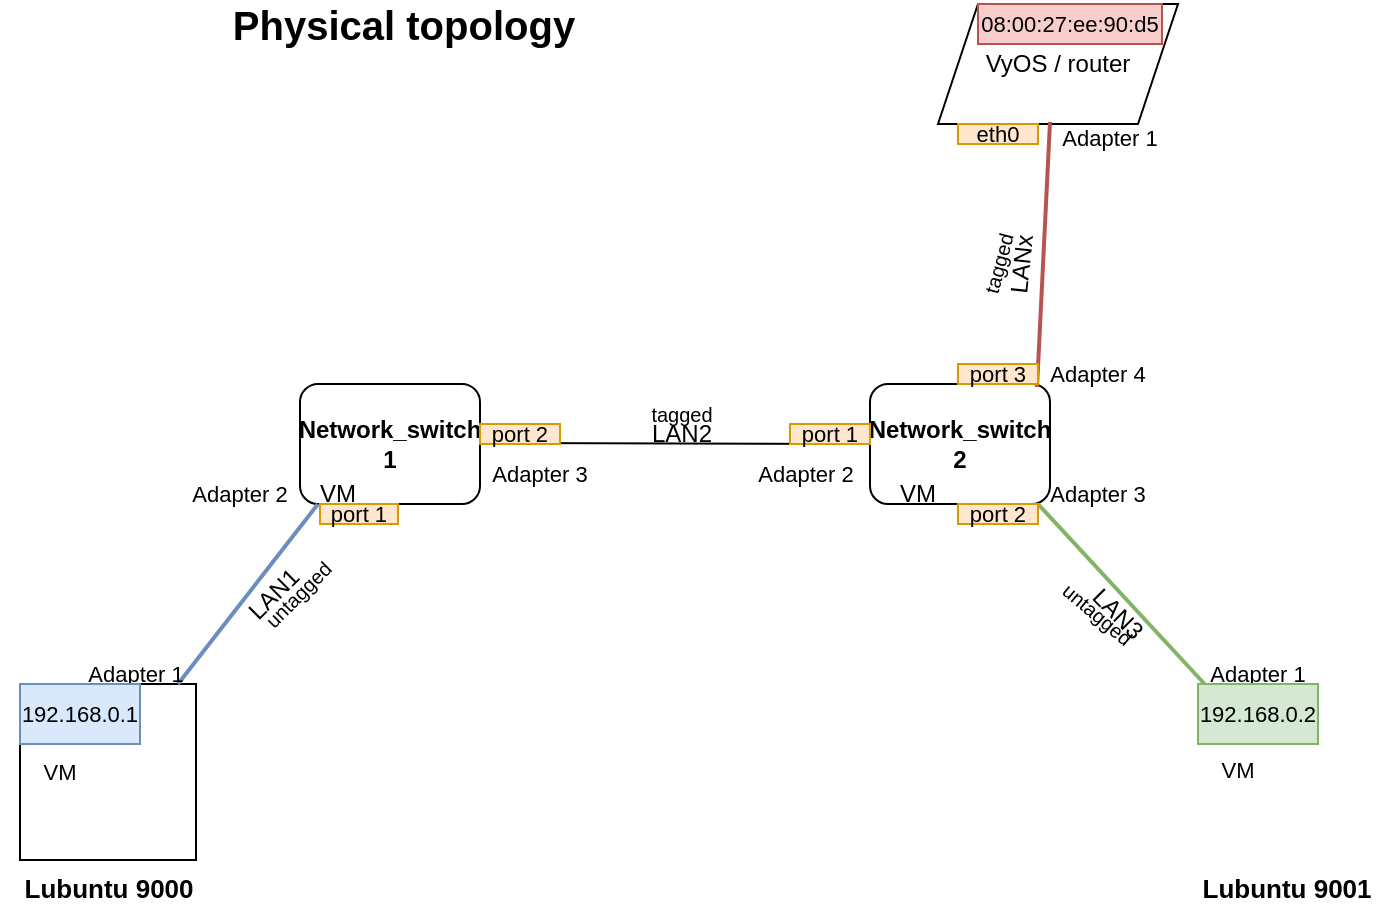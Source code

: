 <mxfile version="16.5.3" type="device"><diagram id="4Nt_yJJLfKvm1eDg9Hw0" name="Page-1"><mxGraphModel dx="723" dy="920" grid="1" gridSize="10" guides="1" tooltips="1" connect="1" arrows="1" fold="1" page="1" pageScale="1" pageWidth="827" pageHeight="1169" math="0" shadow="0"><root><mxCell id="0"/><mxCell id="1" parent="0"/><mxCell id="U81fKq_Kq8_fleih-5JK-2" value="&lt;b&gt;Network_switch 1&lt;/b&gt;" style="rounded=1;whiteSpace=wrap;html=1;" parent="1" vertex="1"><mxGeometry x="241" y="280" width="90" height="60" as="geometry"/></mxCell><mxCell id="U81fKq_Kq8_fleih-5JK-3" value="" style="endArrow=none;html=1;rounded=0;entryX=0;entryY=0.5;entryDx=0;entryDy=0;" parent="1" target="U81fKq_Kq8_fleih-5JK-12" edge="1"><mxGeometry width="50" height="50" relative="1" as="geometry"><mxPoint x="331" y="309.5" as="sourcePoint"/><mxPoint x="421" y="309.5" as="targetPoint"/></mxGeometry></mxCell><mxCell id="U81fKq_Kq8_fleih-5JK-7" value="Adapter 2" style="text;html=1;strokeColor=none;fillColor=none;align=center;verticalAlign=middle;whiteSpace=wrap;rounded=0;fontSize=11;" parent="1" vertex="1"><mxGeometry x="181" y="320" width="60" height="30" as="geometry"/></mxCell><mxCell id="U81fKq_Kq8_fleih-5JK-8" value="Adapter 3" style="text;html=1;strokeColor=none;fillColor=none;align=center;verticalAlign=middle;whiteSpace=wrap;rounded=0;fontSize=11;" parent="1" vertex="1"><mxGeometry x="331" y="310" width="60" height="30" as="geometry"/></mxCell><mxCell id="U81fKq_Kq8_fleih-5JK-11" value="Lubuntu 9000" style="shape=image;html=1;verticalAlign=top;verticalLabelPosition=bottom;labelBackgroundColor=#ffffff;imageAspect=0;aspect=fixed;image=https://cdn1.iconfinder.com/data/icons/100-basic-for-user-interface/32/29-Screen-128.png;fontStyle=1;fontSize=13;imageBorder=default;imageBackground=default;" parent="1" vertex="1"><mxGeometry x="101" y="430" width="88" height="88" as="geometry"/></mxCell><mxCell id="U81fKq_Kq8_fleih-5JK-12" value="&lt;b style=&quot;font-size: 12px;&quot;&gt;Network_switch 2&lt;/b&gt;" style="rounded=1;whiteSpace=wrap;html=1;fontSize=12;" parent="1" vertex="1"><mxGeometry x="526" y="280" width="90" height="60" as="geometry"/></mxCell><mxCell id="U81fKq_Kq8_fleih-5JK-13" value="" style="endArrow=none;html=1;rounded=0;fillColor=#d5e8d4;strokeColor=#82b366;strokeWidth=2;" parent="1" target="U81fKq_Kq8_fleih-5JK-31" edge="1"><mxGeometry width="50" height="50" relative="1" as="geometry"><mxPoint x="610" y="340" as="sourcePoint"/><mxPoint x="680" y="440" as="targetPoint"/></mxGeometry></mxCell><mxCell id="U81fKq_Kq8_fleih-5JK-17" value="Adapter 2" style="text;html=1;strokeColor=none;fillColor=none;align=center;verticalAlign=middle;whiteSpace=wrap;rounded=0;fontSize=11;" parent="1" vertex="1"><mxGeometry x="462" y="310" width="64" height="30" as="geometry"/></mxCell><mxCell id="U81fKq_Kq8_fleih-5JK-18" value="Adapter 3" style="text;html=1;strokeColor=none;fillColor=none;align=center;verticalAlign=middle;whiteSpace=wrap;rounded=0;fontSize=11;" parent="1" vertex="1"><mxGeometry x="610" y="320" width="60" height="30" as="geometry"/></mxCell><mxCell id="U81fKq_Kq8_fleih-5JK-19" value="VM" style="text;html=1;strokeColor=none;fillColor=none;align=center;verticalAlign=middle;whiteSpace=wrap;rounded=0;" parent="1" vertex="1"><mxGeometry x="230" y="320" width="60" height="30" as="geometry"/></mxCell><mxCell id="U81fKq_Kq8_fleih-5JK-20" value="VM" style="text;html=1;strokeColor=none;fillColor=none;align=center;verticalAlign=middle;whiteSpace=wrap;rounded=0;" parent="1" vertex="1"><mxGeometry x="520" y="320" width="60" height="30" as="geometry"/></mxCell><mxCell id="U81fKq_Kq8_fleih-5JK-21" value="LAN2" style="text;html=1;strokeColor=none;fillColor=none;align=center;verticalAlign=middle;whiteSpace=wrap;rounded=0;" parent="1" vertex="1"><mxGeometry x="402" y="290" width="60" height="30" as="geometry"/></mxCell><mxCell id="U81fKq_Kq8_fleih-5JK-24" value="" style="endArrow=none;html=1;rounded=0;fontSize=11;fillColor=#dae8fc;strokeColor=#6c8ebf;strokeWidth=2;" parent="1" edge="1"><mxGeometry width="50" height="50" relative="1" as="geometry"><mxPoint x="180" y="430" as="sourcePoint"/><mxPoint x="250" y="340" as="targetPoint"/></mxGeometry></mxCell><mxCell id="U81fKq_Kq8_fleih-5JK-25" value="Adapter 1" style="text;html=1;strokeColor=none;fillColor=none;align=center;verticalAlign=middle;whiteSpace=wrap;rounded=0;fontSize=11;" parent="1" vertex="1"><mxGeometry x="129" y="410" width="60" height="30" as="geometry"/></mxCell><mxCell id="U81fKq_Kq8_fleih-5JK-26" value="VM" style="text;html=1;strokeColor=none;fillColor=none;align=center;verticalAlign=middle;whiteSpace=wrap;rounded=0;fontSize=11;" parent="1" vertex="1"><mxGeometry x="91" y="459" width="60" height="30" as="geometry"/></mxCell><mxCell id="U81fKq_Kq8_fleih-5JK-27" value="LAN1" style="text;html=1;strokeColor=none;fillColor=none;align=center;verticalAlign=middle;whiteSpace=wrap;rounded=0;fontSize=12;rotation=-45;" parent="1" vertex="1"><mxGeometry x="198" y="370" width="60" height="30" as="geometry"/></mxCell><mxCell id="U81fKq_Kq8_fleih-5JK-31" value="Lubuntu 9001" style="shape=image;html=1;verticalAlign=top;verticalLabelPosition=bottom;labelBackgroundColor=#ffffff;imageAspect=0;aspect=fixed;image=https://cdn1.iconfinder.com/data/icons/100-basic-for-user-interface/32/29-Screen-128.png;fontStyle=1;fontSize=13;imageBackground=default;" parent="1" vertex="1"><mxGeometry x="690" y="430" width="88" height="88" as="geometry"/></mxCell><mxCell id="U81fKq_Kq8_fleih-5JK-32" value="Adapter 1" style="text;html=1;strokeColor=none;fillColor=none;align=center;verticalAlign=middle;whiteSpace=wrap;rounded=0;fontSize=11;" parent="1" vertex="1"><mxGeometry x="690" y="410" width="60" height="30" as="geometry"/></mxCell><mxCell id="U81fKq_Kq8_fleih-5JK-33" value="VM" style="text;html=1;strokeColor=none;fillColor=none;align=center;verticalAlign=middle;whiteSpace=wrap;rounded=0;fontSize=11;" parent="1" vertex="1"><mxGeometry x="680" y="458" width="60" height="30" as="geometry"/></mxCell><mxCell id="U81fKq_Kq8_fleih-5JK-34" value="LAN3" style="text;html=1;strokeColor=none;fillColor=none;align=center;verticalAlign=middle;whiteSpace=wrap;rounded=0;fontSize=12;rotation=45;" parent="1" vertex="1"><mxGeometry x="620" y="380" width="60" height="30" as="geometry"/></mxCell><mxCell id="U81fKq_Kq8_fleih-5JK-37" value="port 1" style="text;html=1;strokeColor=#d79b00;fillColor=#ffe6cc;align=center;verticalAlign=middle;whiteSpace=wrap;rounded=0;fontSize=11;" parent="1" vertex="1"><mxGeometry x="251" y="340" width="39" height="10" as="geometry"/></mxCell><mxCell id="U81fKq_Kq8_fleih-5JK-38" value="port 2" style="text;html=1;strokeColor=#d79b00;fillColor=#ffe6cc;align=center;verticalAlign=middle;whiteSpace=wrap;rounded=0;fontSize=11;" parent="1" vertex="1"><mxGeometry x="331" y="300" width="40" height="10" as="geometry"/></mxCell><mxCell id="U81fKq_Kq8_fleih-5JK-39" value="port 1" style="text;html=1;strokeColor=#d79b00;fillColor=#ffe6cc;align=center;verticalAlign=middle;whiteSpace=wrap;rounded=0;fontSize=11;" parent="1" vertex="1"><mxGeometry x="486" y="300" width="40" height="10" as="geometry"/></mxCell><mxCell id="U81fKq_Kq8_fleih-5JK-40" value="port 2" style="text;html=1;strokeColor=#d79b00;fillColor=#ffe6cc;align=center;verticalAlign=middle;whiteSpace=wrap;rounded=0;fontSize=11;" parent="1" vertex="1"><mxGeometry x="570" y="340" width="40" height="10" as="geometry"/></mxCell><mxCell id="U81fKq_Kq8_fleih-5JK-41" value="192.168.0.1" style="text;html=1;strokeColor=#6c8ebf;fillColor=#dae8fc;align=center;verticalAlign=middle;whiteSpace=wrap;rounded=0;fontSize=11;" parent="1" vertex="1"><mxGeometry x="101" y="430" width="60" height="30" as="geometry"/></mxCell><mxCell id="U81fKq_Kq8_fleih-5JK-42" value="192.168.0.2" style="text;html=1;strokeColor=#82b366;fillColor=#d5e8d4;align=center;verticalAlign=middle;whiteSpace=wrap;rounded=0;fontSize=11;" parent="1" vertex="1"><mxGeometry x="690" y="430" width="60" height="30" as="geometry"/></mxCell><mxCell id="U81fKq_Kq8_fleih-5JK-43" value="untagged" style="text;html=1;strokeColor=none;fillColor=none;align=center;verticalAlign=middle;whiteSpace=wrap;rounded=0;fontSize=10;rotation=-45;" parent="1" vertex="1"><mxGeometry x="210" y="370" width="60" height="30" as="geometry"/></mxCell><mxCell id="U81fKq_Kq8_fleih-5JK-44" value="tagged" style="text;html=1;strokeColor=none;fillColor=none;align=center;verticalAlign=middle;whiteSpace=wrap;rounded=0;fontSize=10;rotation=0;" parent="1" vertex="1"><mxGeometry x="402" y="280" width="60" height="30" as="geometry"/></mxCell><mxCell id="U81fKq_Kq8_fleih-5JK-45" value="untagged" style="text;html=1;strokeColor=none;fillColor=none;align=center;verticalAlign=middle;whiteSpace=wrap;rounded=0;fontSize=10;rotation=40;" parent="1" vertex="1"><mxGeometry x="610" y="390" width="60" height="10" as="geometry"/></mxCell><mxCell id="-deLGuFFuTcHoOcKqymt-1" value="VyOS / router" style="shape=parallelogram;perimeter=parallelogramPerimeter;whiteSpace=wrap;html=1;fixedSize=1;" parent="1" vertex="1"><mxGeometry x="560" y="90" width="120" height="60" as="geometry"/></mxCell><mxCell id="-deLGuFFuTcHoOcKqymt-2" value="" style="endArrow=none;html=1;rounded=0;exitX=0.928;exitY=0.025;exitDx=0;exitDy=0;exitPerimeter=0;entryX=0;entryY=0.25;entryDx=0;entryDy=0;fillColor=#f8cecc;strokeColor=#b85450;strokeWidth=2;" parent="1" source="U81fKq_Kq8_fleih-5JK-12" target="-deLGuFFuTcHoOcKqymt-7" edge="1"><mxGeometry width="50" height="50" relative="1" as="geometry"><mxPoint x="566" y="220" as="sourcePoint"/><mxPoint x="616" y="170" as="targetPoint"/></mxGeometry></mxCell><mxCell id="-deLGuFFuTcHoOcKqymt-3" value="port 3" style="text;html=1;strokeColor=#d79b00;fillColor=#ffe6cc;align=center;verticalAlign=middle;whiteSpace=wrap;rounded=0;fontSize=11;" parent="1" vertex="1"><mxGeometry x="570" y="270" width="40" height="10" as="geometry"/></mxCell><mxCell id="-deLGuFFuTcHoOcKqymt-5" value="Adapter 4" style="text;html=1;strokeColor=none;fillColor=none;align=center;verticalAlign=middle;whiteSpace=wrap;rounded=0;fontSize=11;" parent="1" vertex="1"><mxGeometry x="610" y="260" width="60" height="30" as="geometry"/></mxCell><mxCell id="-deLGuFFuTcHoOcKqymt-6" value="eth0" style="text;html=1;strokeColor=#d79b00;fillColor=#ffe6cc;align=center;verticalAlign=middle;whiteSpace=wrap;rounded=0;fontSize=11;" parent="1" vertex="1"><mxGeometry x="570" y="150" width="40" height="10" as="geometry"/></mxCell><mxCell id="-deLGuFFuTcHoOcKqymt-7" value="Adapter 1" style="text;html=1;strokeColor=none;fillColor=none;align=center;verticalAlign=middle;whiteSpace=wrap;rounded=0;fontSize=11;" parent="1" vertex="1"><mxGeometry x="616" y="141.5" width="60" height="30" as="geometry"/></mxCell><mxCell id="-deLGuFFuTcHoOcKqymt-8" value="LANx" style="text;html=1;strokeColor=none;fillColor=none;align=center;verticalAlign=middle;whiteSpace=wrap;rounded=0;fontSize=12;rotation=-84;" parent="1" vertex="1"><mxGeometry x="580" y="210" width="44" height="20" as="geometry"/></mxCell><mxCell id="vg-7Af70SD5HFfEKhLpO-1" value="&lt;font style=&quot;font-size: 20px;&quot;&gt;&lt;b style=&quot;font-size: 20px;&quot;&gt;Physical topology&lt;/b&gt;&lt;/font&gt;" style="text;html=1;strokeColor=none;fillColor=none;align=center;verticalAlign=middle;whiteSpace=wrap;rounded=0;fontSize=20;" parent="1" vertex="1"><mxGeometry x="196" y="90" width="194" height="20" as="geometry"/></mxCell><mxCell id="vg-7Af70SD5HFfEKhLpO-2" value="08:00:27:ee:90:d5" style="text;html=1;strokeColor=#b85450;fillColor=#f8cecc;align=center;verticalAlign=middle;whiteSpace=wrap;rounded=0;fontSize=11;" parent="1" vertex="1"><mxGeometry x="580" y="90" width="92" height="20" as="geometry"/></mxCell><mxCell id="Mu7DTZYeBi2F3sgftwLB-1" value="tagged" style="text;html=1;strokeColor=none;fillColor=none;align=center;verticalAlign=middle;whiteSpace=wrap;rounded=0;fontSize=10;rotation=-75;" vertex="1" parent="1"><mxGeometry x="565.5" y="202.5" width="49" height="35" as="geometry"/></mxCell></root></mxGraphModel></diagram></mxfile>